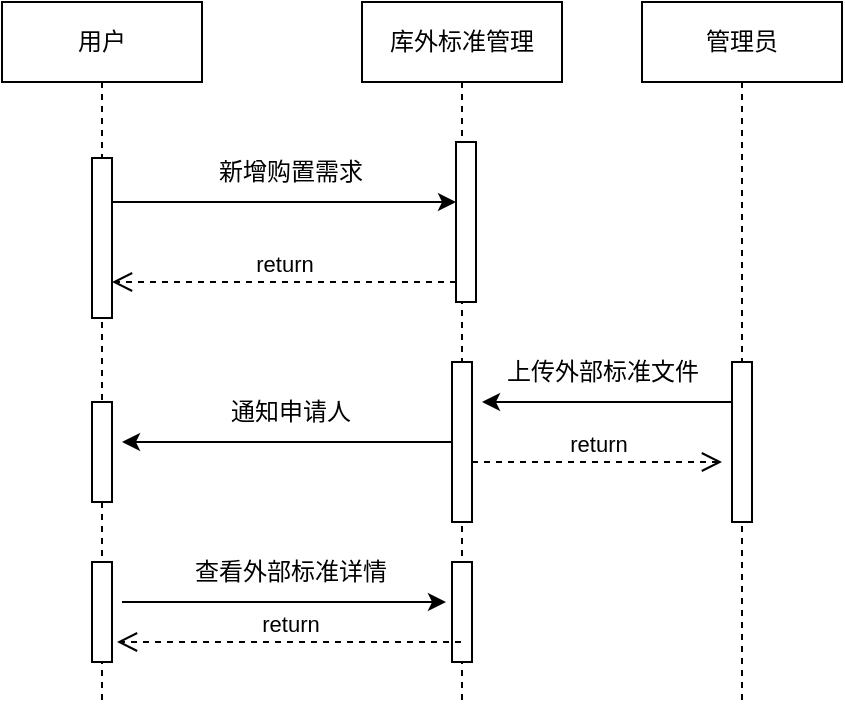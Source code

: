 <mxfile version="21.5.0" type="github">
  <diagram name="第 1 页" id="mzWVkuzSaAxnZIdzpZ-9">
    <mxGraphModel dx="600" dy="295" grid="1" gridSize="10" guides="1" tooltips="1" connect="1" arrows="1" fold="1" page="1" pageScale="1" pageWidth="827" pageHeight="1169" math="0" shadow="0">
      <root>
        <mxCell id="0" />
        <mxCell id="1" parent="0" />
        <mxCell id="qpnShWyqbUsSMQpw12ZY-1" value="用户" style="shape=umlLifeline;perimeter=lifelinePerimeter;whiteSpace=wrap;html=1;container=1;dropTarget=0;collapsible=0;recursiveResize=0;outlineConnect=0;portConstraint=eastwest;newEdgeStyle={&quot;edgeStyle&quot;:&quot;elbowEdgeStyle&quot;,&quot;elbow&quot;:&quot;vertical&quot;,&quot;curved&quot;:0,&quot;rounded&quot;:0};" vertex="1" parent="1">
          <mxGeometry x="220" y="80" width="100" height="350" as="geometry" />
        </mxCell>
        <mxCell id="qpnShWyqbUsSMQpw12ZY-15" value="" style="html=1;points=[];perimeter=orthogonalPerimeter;outlineConnect=0;targetShapes=umlLifeline;portConstraint=eastwest;newEdgeStyle={&quot;edgeStyle&quot;:&quot;elbowEdgeStyle&quot;,&quot;elbow&quot;:&quot;vertical&quot;,&quot;curved&quot;:0,&quot;rounded&quot;:0};" vertex="1" parent="qpnShWyqbUsSMQpw12ZY-1">
          <mxGeometry x="45" y="78" width="10" height="80" as="geometry" />
        </mxCell>
        <mxCell id="qpnShWyqbUsSMQpw12ZY-22" value="" style="html=1;points=[];perimeter=orthogonalPerimeter;outlineConnect=0;targetShapes=umlLifeline;portConstraint=eastwest;newEdgeStyle={&quot;edgeStyle&quot;:&quot;elbowEdgeStyle&quot;,&quot;elbow&quot;:&quot;vertical&quot;,&quot;curved&quot;:0,&quot;rounded&quot;:0};" vertex="1" parent="qpnShWyqbUsSMQpw12ZY-1">
          <mxGeometry x="45" y="200" width="10" height="50" as="geometry" />
        </mxCell>
        <mxCell id="qpnShWyqbUsSMQpw12ZY-25" value="" style="html=1;points=[];perimeter=orthogonalPerimeter;outlineConnect=0;targetShapes=umlLifeline;portConstraint=eastwest;newEdgeStyle={&quot;edgeStyle&quot;:&quot;elbowEdgeStyle&quot;,&quot;elbow&quot;:&quot;vertical&quot;,&quot;curved&quot;:0,&quot;rounded&quot;:0};" vertex="1" parent="qpnShWyqbUsSMQpw12ZY-1">
          <mxGeometry x="45" y="280" width="10" height="50" as="geometry" />
        </mxCell>
        <mxCell id="qpnShWyqbUsSMQpw12ZY-2" value="管理员" style="shape=umlLifeline;perimeter=lifelinePerimeter;whiteSpace=wrap;html=1;container=1;dropTarget=0;collapsible=0;recursiveResize=0;outlineConnect=0;portConstraint=eastwest;newEdgeStyle={&quot;edgeStyle&quot;:&quot;elbowEdgeStyle&quot;,&quot;elbow&quot;:&quot;vertical&quot;,&quot;curved&quot;:0,&quot;rounded&quot;:0};" vertex="1" parent="1">
          <mxGeometry x="540" y="80" width="100" height="350" as="geometry" />
        </mxCell>
        <mxCell id="qpnShWyqbUsSMQpw12ZY-16" value="" style="html=1;points=[];perimeter=orthogonalPerimeter;outlineConnect=0;targetShapes=umlLifeline;portConstraint=eastwest;newEdgeStyle={&quot;edgeStyle&quot;:&quot;elbowEdgeStyle&quot;,&quot;elbow&quot;:&quot;vertical&quot;,&quot;curved&quot;:0,&quot;rounded&quot;:0};" vertex="1" parent="qpnShWyqbUsSMQpw12ZY-2">
          <mxGeometry x="45" y="180" width="10" height="80" as="geometry" />
        </mxCell>
        <mxCell id="qpnShWyqbUsSMQpw12ZY-3" value="库外标准管理" style="shape=umlLifeline;perimeter=lifelinePerimeter;whiteSpace=wrap;html=1;container=1;dropTarget=0;collapsible=0;recursiveResize=0;outlineConnect=0;portConstraint=eastwest;newEdgeStyle={&quot;edgeStyle&quot;:&quot;elbowEdgeStyle&quot;,&quot;elbow&quot;:&quot;vertical&quot;,&quot;curved&quot;:0,&quot;rounded&quot;:0};" vertex="1" parent="1">
          <mxGeometry x="400" y="80" width="100" height="350" as="geometry" />
        </mxCell>
        <mxCell id="qpnShWyqbUsSMQpw12ZY-9" value="" style="html=1;points=[];perimeter=orthogonalPerimeter;outlineConnect=0;targetShapes=umlLifeline;portConstraint=eastwest;newEdgeStyle={&quot;edgeStyle&quot;:&quot;elbowEdgeStyle&quot;,&quot;elbow&quot;:&quot;vertical&quot;,&quot;curved&quot;:0,&quot;rounded&quot;:0};" vertex="1" parent="qpnShWyqbUsSMQpw12ZY-3">
          <mxGeometry x="47" y="70" width="10" height="80" as="geometry" />
        </mxCell>
        <mxCell id="qpnShWyqbUsSMQpw12ZY-14" value="" style="html=1;points=[];perimeter=orthogonalPerimeter;outlineConnect=0;targetShapes=umlLifeline;portConstraint=eastwest;newEdgeStyle={&quot;edgeStyle&quot;:&quot;elbowEdgeStyle&quot;,&quot;elbow&quot;:&quot;vertical&quot;,&quot;curved&quot;:0,&quot;rounded&quot;:0};" vertex="1" parent="qpnShWyqbUsSMQpw12ZY-3">
          <mxGeometry x="45" y="180" width="10" height="80" as="geometry" />
        </mxCell>
        <mxCell id="qpnShWyqbUsSMQpw12ZY-26" value="" style="html=1;points=[];perimeter=orthogonalPerimeter;outlineConnect=0;targetShapes=umlLifeline;portConstraint=eastwest;newEdgeStyle={&quot;edgeStyle&quot;:&quot;elbowEdgeStyle&quot;,&quot;elbow&quot;:&quot;vertical&quot;,&quot;curved&quot;:0,&quot;rounded&quot;:0};" vertex="1" parent="qpnShWyqbUsSMQpw12ZY-3">
          <mxGeometry x="45" y="280" width="10" height="50" as="geometry" />
        </mxCell>
        <mxCell id="qpnShWyqbUsSMQpw12ZY-5" value="新增购置需求" style="text;html=1;align=center;verticalAlign=middle;resizable=0;points=[];autosize=1;strokeColor=none;fillColor=none;" vertex="1" parent="1">
          <mxGeometry x="313.5" y="150" width="100" height="30" as="geometry" />
        </mxCell>
        <mxCell id="qpnShWyqbUsSMQpw12ZY-17" style="edgeStyle=elbowEdgeStyle;rounded=0;orthogonalLoop=1;jettySize=auto;html=1;elbow=vertical;curved=0;" edge="1" parent="1" target="qpnShWyqbUsSMQpw12ZY-9">
          <mxGeometry relative="1" as="geometry">
            <mxPoint x="275" y="180.003" as="sourcePoint" />
            <mxPoint x="440" y="180" as="targetPoint" />
          </mxGeometry>
        </mxCell>
        <mxCell id="qpnShWyqbUsSMQpw12ZY-18" value="return" style="html=1;verticalAlign=bottom;endArrow=open;dashed=1;endSize=8;edgeStyle=elbowEdgeStyle;elbow=vertical;curved=0;rounded=0;" edge="1" parent="1" source="qpnShWyqbUsSMQpw12ZY-9">
          <mxGeometry relative="1" as="geometry">
            <mxPoint x="440" y="220.14" as="sourcePoint" />
            <mxPoint x="275" y="219.997" as="targetPoint" />
          </mxGeometry>
        </mxCell>
        <mxCell id="qpnShWyqbUsSMQpw12ZY-19" style="edgeStyle=elbowEdgeStyle;rounded=0;orthogonalLoop=1;jettySize=auto;html=1;elbow=vertical;curved=0;" edge="1" parent="1">
          <mxGeometry relative="1" as="geometry">
            <mxPoint x="585" y="279.997" as="sourcePoint" />
            <mxPoint x="460" y="280.14" as="targetPoint" />
          </mxGeometry>
        </mxCell>
        <mxCell id="qpnShWyqbUsSMQpw12ZY-20" value="上传外部标准文件" style="text;html=1;align=center;verticalAlign=middle;resizable=0;points=[];autosize=1;strokeColor=none;fillColor=none;" vertex="1" parent="1">
          <mxGeometry x="460" y="250" width="120" height="30" as="geometry" />
        </mxCell>
        <mxCell id="qpnShWyqbUsSMQpw12ZY-21" value="return" style="html=1;verticalAlign=bottom;endArrow=open;dashed=1;endSize=8;edgeStyle=elbowEdgeStyle;elbow=vertical;curved=0;rounded=0;" edge="1" parent="1" source="qpnShWyqbUsSMQpw12ZY-14">
          <mxGeometry relative="1" as="geometry">
            <mxPoint x="460" y="310" as="sourcePoint" />
            <mxPoint x="580" y="310" as="targetPoint" />
          </mxGeometry>
        </mxCell>
        <mxCell id="qpnShWyqbUsSMQpw12ZY-23" style="edgeStyle=elbowEdgeStyle;rounded=0;orthogonalLoop=1;jettySize=auto;html=1;elbow=vertical;curved=0;" edge="1" parent="1" source="qpnShWyqbUsSMQpw12ZY-14">
          <mxGeometry relative="1" as="geometry">
            <mxPoint x="280" y="300" as="targetPoint" />
          </mxGeometry>
        </mxCell>
        <mxCell id="qpnShWyqbUsSMQpw12ZY-24" value="通知申请人" style="text;html=1;align=center;verticalAlign=middle;resizable=0;points=[];autosize=1;strokeColor=none;fillColor=none;" vertex="1" parent="1">
          <mxGeometry x="324" y="270" width="80" height="30" as="geometry" />
        </mxCell>
        <mxCell id="qpnShWyqbUsSMQpw12ZY-27" style="edgeStyle=elbowEdgeStyle;rounded=0;orthogonalLoop=1;jettySize=auto;html=1;elbow=vertical;curved=0;" edge="1" parent="1">
          <mxGeometry relative="1" as="geometry">
            <mxPoint x="280" y="380" as="sourcePoint" />
            <mxPoint x="442" y="380" as="targetPoint" />
          </mxGeometry>
        </mxCell>
        <mxCell id="qpnShWyqbUsSMQpw12ZY-28" value="return" style="html=1;verticalAlign=bottom;endArrow=open;dashed=1;endSize=8;edgeStyle=elbowEdgeStyle;elbow=vertical;curved=0;rounded=0;" edge="1" parent="1">
          <mxGeometry relative="1" as="geometry">
            <mxPoint x="449.5" y="400" as="sourcePoint" />
            <mxPoint x="277.5" y="399.997" as="targetPoint" />
          </mxGeometry>
        </mxCell>
        <mxCell id="qpnShWyqbUsSMQpw12ZY-30" value="查看外部标准详情" style="text;html=1;align=center;verticalAlign=middle;resizable=0;points=[];autosize=1;strokeColor=none;fillColor=none;" vertex="1" parent="1">
          <mxGeometry x="304" y="350" width="120" height="30" as="geometry" />
        </mxCell>
      </root>
    </mxGraphModel>
  </diagram>
</mxfile>
